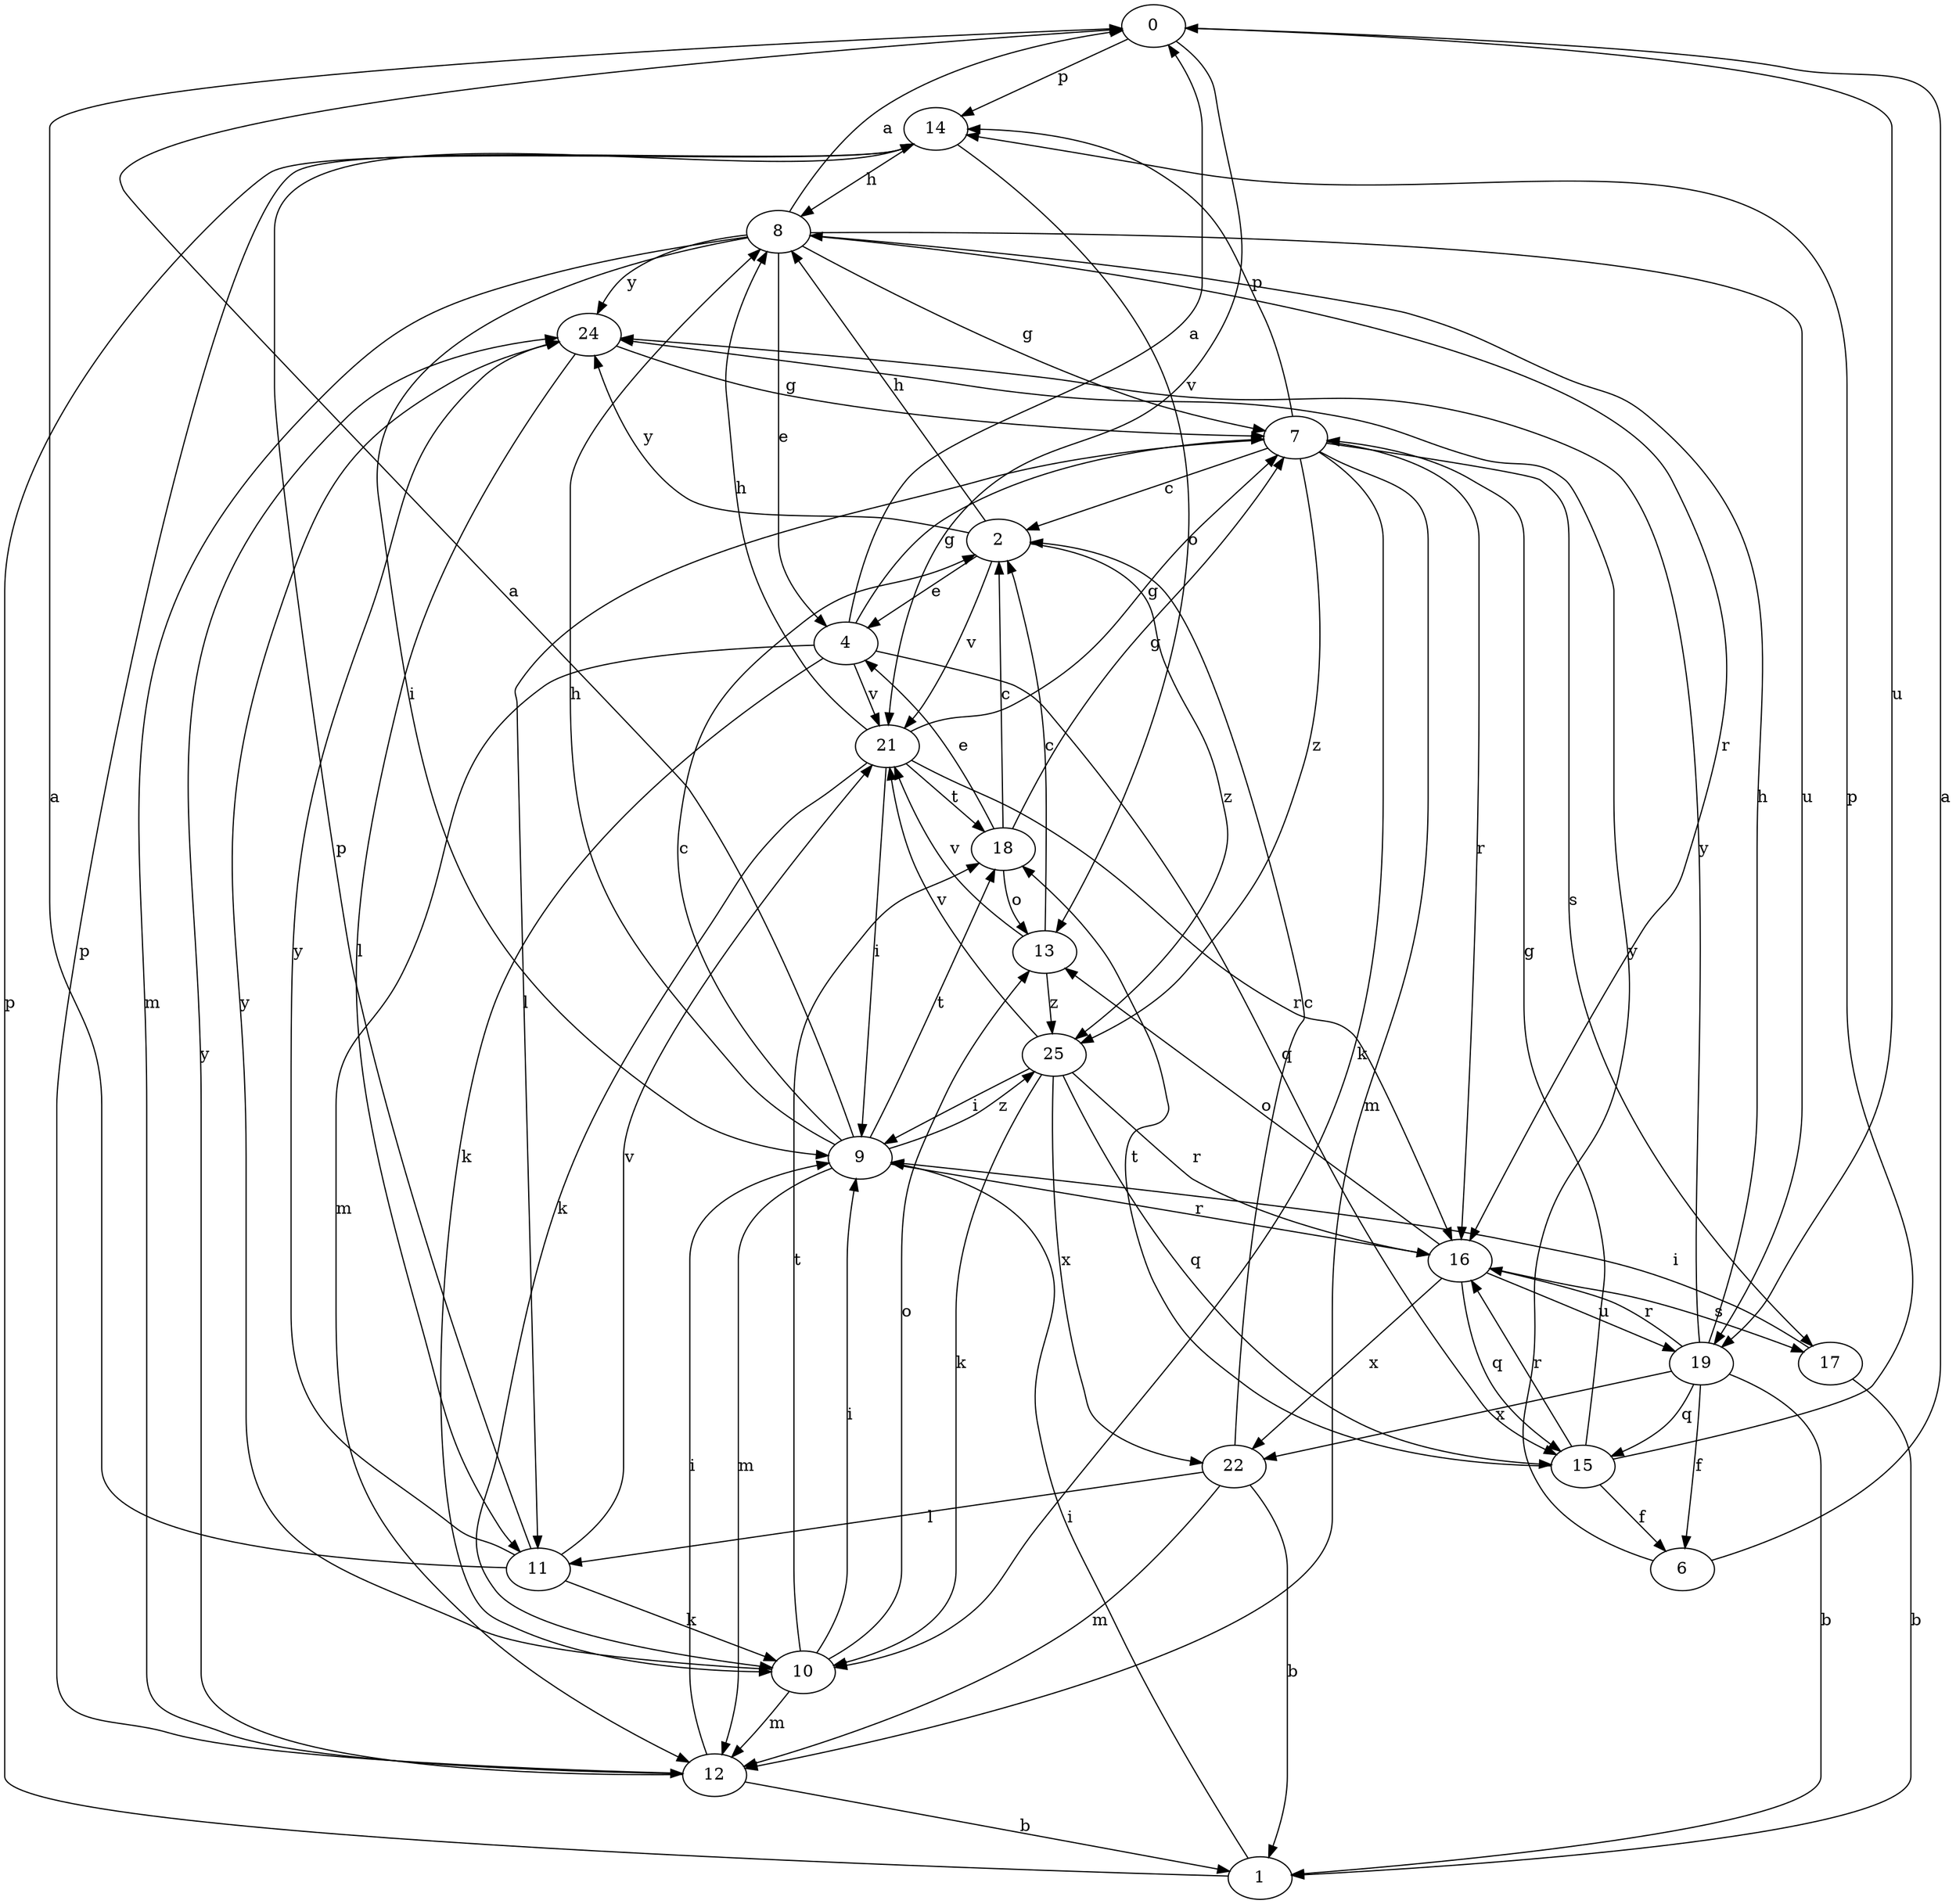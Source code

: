 strict digraph  {
0;
1;
2;
4;
6;
7;
8;
9;
10;
11;
12;
13;
14;
15;
16;
17;
18;
19;
21;
22;
24;
25;
0 -> 14  [label=p];
0 -> 19  [label=u];
0 -> 21  [label=v];
1 -> 9  [label=i];
1 -> 14  [label=p];
2 -> 4  [label=e];
2 -> 8  [label=h];
2 -> 21  [label=v];
2 -> 24  [label=y];
2 -> 25  [label=z];
4 -> 0  [label=a];
4 -> 7  [label=g];
4 -> 10  [label=k];
4 -> 12  [label=m];
4 -> 15  [label=q];
4 -> 21  [label=v];
6 -> 0  [label=a];
6 -> 24  [label=y];
7 -> 2  [label=c];
7 -> 10  [label=k];
7 -> 11  [label=l];
7 -> 12  [label=m];
7 -> 14  [label=p];
7 -> 16  [label=r];
7 -> 17  [label=s];
7 -> 25  [label=z];
8 -> 0  [label=a];
8 -> 4  [label=e];
8 -> 7  [label=g];
8 -> 9  [label=i];
8 -> 12  [label=m];
8 -> 16  [label=r];
8 -> 19  [label=u];
8 -> 24  [label=y];
9 -> 0  [label=a];
9 -> 2  [label=c];
9 -> 8  [label=h];
9 -> 12  [label=m];
9 -> 16  [label=r];
9 -> 18  [label=t];
9 -> 25  [label=z];
10 -> 9  [label=i];
10 -> 12  [label=m];
10 -> 13  [label=o];
10 -> 18  [label=t];
10 -> 24  [label=y];
11 -> 0  [label=a];
11 -> 10  [label=k];
11 -> 14  [label=p];
11 -> 21  [label=v];
11 -> 24  [label=y];
12 -> 1  [label=b];
12 -> 9  [label=i];
12 -> 14  [label=p];
12 -> 24  [label=y];
13 -> 2  [label=c];
13 -> 21  [label=v];
13 -> 25  [label=z];
14 -> 8  [label=h];
14 -> 13  [label=o];
15 -> 6  [label=f];
15 -> 7  [label=g];
15 -> 14  [label=p];
15 -> 16  [label=r];
15 -> 18  [label=t];
16 -> 13  [label=o];
16 -> 15  [label=q];
16 -> 17  [label=s];
16 -> 19  [label=u];
16 -> 22  [label=x];
17 -> 1  [label=b];
17 -> 9  [label=i];
18 -> 2  [label=c];
18 -> 4  [label=e];
18 -> 7  [label=g];
18 -> 13  [label=o];
19 -> 1  [label=b];
19 -> 6  [label=f];
19 -> 8  [label=h];
19 -> 15  [label=q];
19 -> 16  [label=r];
19 -> 22  [label=x];
19 -> 24  [label=y];
21 -> 7  [label=g];
21 -> 8  [label=h];
21 -> 9  [label=i];
21 -> 10  [label=k];
21 -> 16  [label=r];
21 -> 18  [label=t];
22 -> 1  [label=b];
22 -> 2  [label=c];
22 -> 11  [label=l];
22 -> 12  [label=m];
24 -> 7  [label=g];
24 -> 11  [label=l];
25 -> 9  [label=i];
25 -> 10  [label=k];
25 -> 15  [label=q];
25 -> 16  [label=r];
25 -> 21  [label=v];
25 -> 22  [label=x];
}
